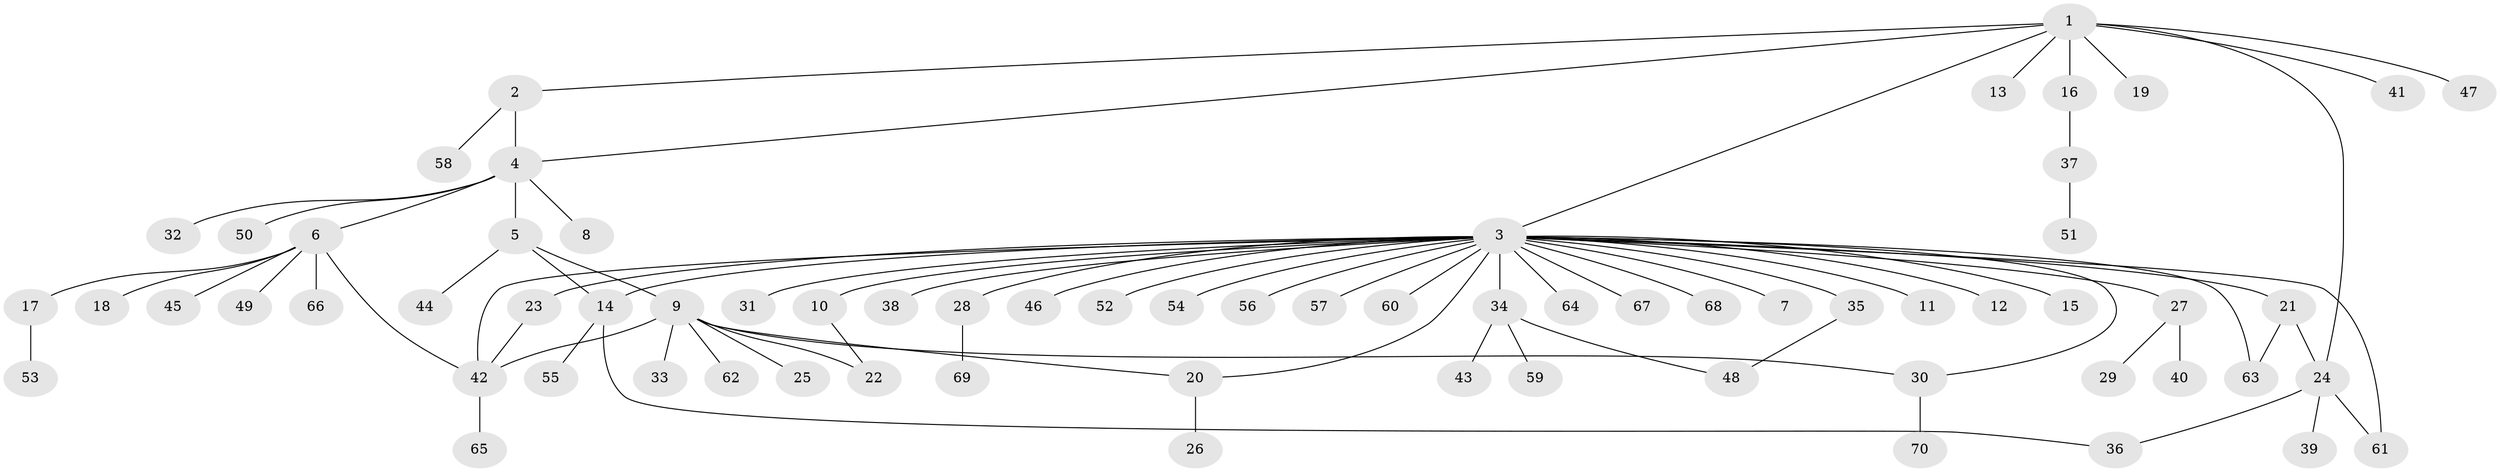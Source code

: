 // Generated by graph-tools (version 1.1) at 2025/01/03/09/25 03:01:49]
// undirected, 70 vertices, 82 edges
graph export_dot {
graph [start="1"]
  node [color=gray90,style=filled];
  1;
  2;
  3;
  4;
  5;
  6;
  7;
  8;
  9;
  10;
  11;
  12;
  13;
  14;
  15;
  16;
  17;
  18;
  19;
  20;
  21;
  22;
  23;
  24;
  25;
  26;
  27;
  28;
  29;
  30;
  31;
  32;
  33;
  34;
  35;
  36;
  37;
  38;
  39;
  40;
  41;
  42;
  43;
  44;
  45;
  46;
  47;
  48;
  49;
  50;
  51;
  52;
  53;
  54;
  55;
  56;
  57;
  58;
  59;
  60;
  61;
  62;
  63;
  64;
  65;
  66;
  67;
  68;
  69;
  70;
  1 -- 2;
  1 -- 3;
  1 -- 4;
  1 -- 13;
  1 -- 16;
  1 -- 19;
  1 -- 24;
  1 -- 41;
  1 -- 47;
  2 -- 4;
  2 -- 58;
  3 -- 7;
  3 -- 10;
  3 -- 11;
  3 -- 12;
  3 -- 14;
  3 -- 15;
  3 -- 20;
  3 -- 21;
  3 -- 23;
  3 -- 27;
  3 -- 28;
  3 -- 30;
  3 -- 31;
  3 -- 34;
  3 -- 35;
  3 -- 38;
  3 -- 42;
  3 -- 46;
  3 -- 52;
  3 -- 54;
  3 -- 56;
  3 -- 57;
  3 -- 60;
  3 -- 61;
  3 -- 63;
  3 -- 64;
  3 -- 67;
  3 -- 68;
  4 -- 5;
  4 -- 6;
  4 -- 8;
  4 -- 32;
  4 -- 50;
  5 -- 9;
  5 -- 14;
  5 -- 44;
  6 -- 17;
  6 -- 18;
  6 -- 42;
  6 -- 45;
  6 -- 49;
  6 -- 66;
  9 -- 20;
  9 -- 22;
  9 -- 25;
  9 -- 30;
  9 -- 33;
  9 -- 42;
  9 -- 62;
  10 -- 22;
  14 -- 36;
  14 -- 55;
  16 -- 37;
  17 -- 53;
  20 -- 26;
  21 -- 24;
  21 -- 63;
  23 -- 42;
  24 -- 36;
  24 -- 39;
  24 -- 61;
  27 -- 29;
  27 -- 40;
  28 -- 69;
  30 -- 70;
  34 -- 43;
  34 -- 48;
  34 -- 59;
  35 -- 48;
  37 -- 51;
  42 -- 65;
}
